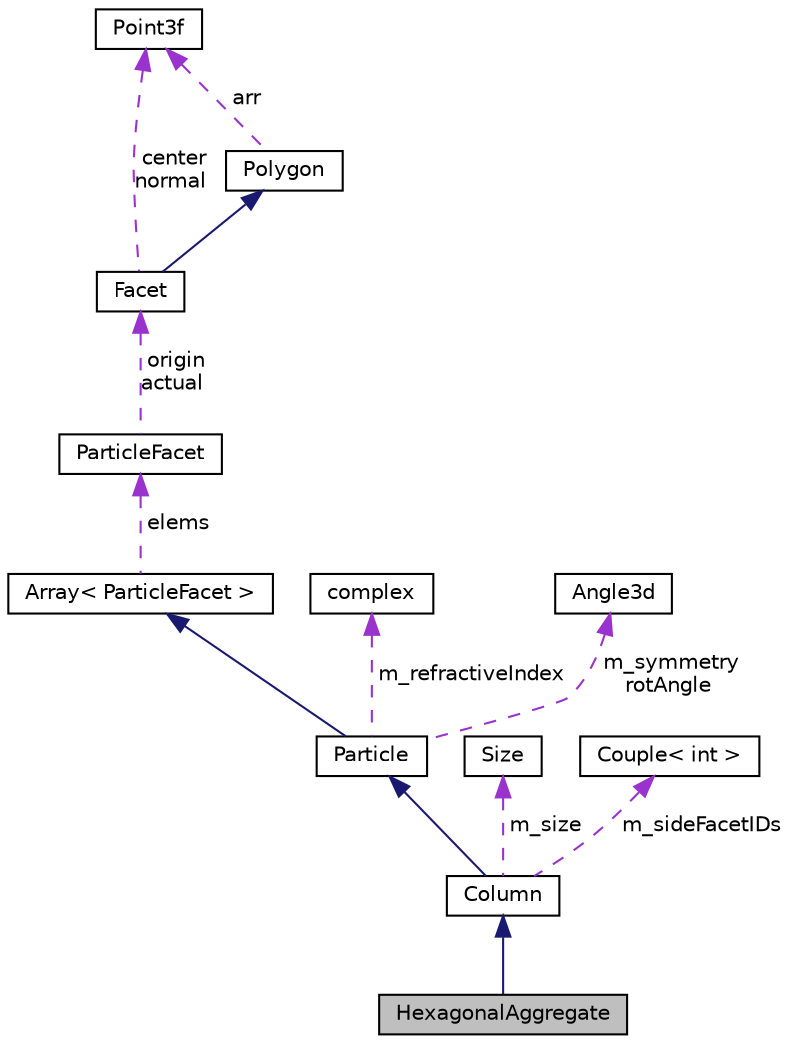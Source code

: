 digraph "HexagonalAggregate"
{
  edge [fontname="Helvetica",fontsize="10",labelfontname="Helvetica",labelfontsize="10"];
  node [fontname="Helvetica",fontsize="10",shape=record];
  Node4 [label="HexagonalAggregate",height=0.2,width=0.4,color="black", fillcolor="grey75", style="filled", fontcolor="black"];
  Node5 -> Node4 [dir="back",color="midnightblue",fontsize="10",style="solid"];
  Node5 [label="Column",height=0.2,width=0.4,color="black", fillcolor="white", style="filled",URL="$class_column.html",tooltip="The Column class. "];
  Node6 -> Node5 [dir="back",color="midnightblue",fontsize="10",style="solid"];
  Node6 [label="Particle",height=0.2,width=0.4,color="black", fillcolor="white", style="filled",URL="$class_particle.html",tooltip="The Particle class is the base class inherited by other concrete particle classes. Vertices are ordered by counterclock-wise direction if you see from outside. "];
  Node7 -> Node6 [dir="back",color="midnightblue",fontsize="10",style="solid"];
  Node7 [label="Array\< ParticleFacet \>",height=0.2,width=0.4,color="black", fillcolor="white", style="filled",URL="$class_array.html"];
  Node8 -> Node7 [dir="back",color="darkorchid3",fontsize="10",style="dashed",label=" elems" ];
  Node8 [label="ParticleFacet",height=0.2,width=0.4,color="black", fillcolor="white", style="filled",URL="$struct_particle_facet.html"];
  Node9 -> Node8 [dir="back",color="darkorchid3",fontsize="10",style="dashed",label=" origin\nactual" ];
  Node9 [label="Facet",height=0.2,width=0.4,color="black", fillcolor="white", style="filled",URL="$class_facet.html"];
  Node10 -> Node9 [dir="back",color="midnightblue",fontsize="10",style="solid"];
  Node10 [label="Polygon",height=0.2,width=0.4,color="black", fillcolor="white", style="filled",URL="$class_polygon.html",tooltip="Polygon consisted of 3-coordinate vertices. "];
  Node11 -> Node10 [dir="back",color="darkorchid3",fontsize="10",style="dashed",label=" arr" ];
  Node11 [label="Point3f",height=0.2,width=0.4,color="black", fillcolor="white", style="filled",URL="$struct_point3f.html",tooltip="The Point3 struct 3D coordinate point. "];
  Node11 -> Node9 [dir="back",color="darkorchid3",fontsize="10",style="dashed",label=" center\nnormal" ];
  Node12 -> Node6 [dir="back",color="darkorchid3",fontsize="10",style="dashed",label=" m_refractiveIndex" ];
  Node12 [label="complex",height=0.2,width=0.4,color="black", fillcolor="white", style="filled",URL="$classcomplex.html",tooltip="This class provides a complex numbers and operation with them. "];
  Node13 -> Node6 [dir="back",color="darkorchid3",fontsize="10",style="dashed",label=" m_symmetry\nrotAngle" ];
  Node13 [label="Angle3d",height=0.2,width=0.4,color="black", fillcolor="white", style="filled",URL="$class_angle3d.html"];
  Node14 -> Node5 [dir="back",color="darkorchid3",fontsize="10",style="dashed",label=" m_size" ];
  Node14 [label="Size",height=0.2,width=0.4,color="black", fillcolor="white", style="filled",URL="$struct_size.html"];
  Node15 -> Node5 [dir="back",color="darkorchid3",fontsize="10",style="dashed",label=" m_sideFacetIDs" ];
  Node15 [label="Couple\< int \>",height=0.2,width=0.4,color="black", fillcolor="white", style="filled",URL="$class_couple.html"];
}
